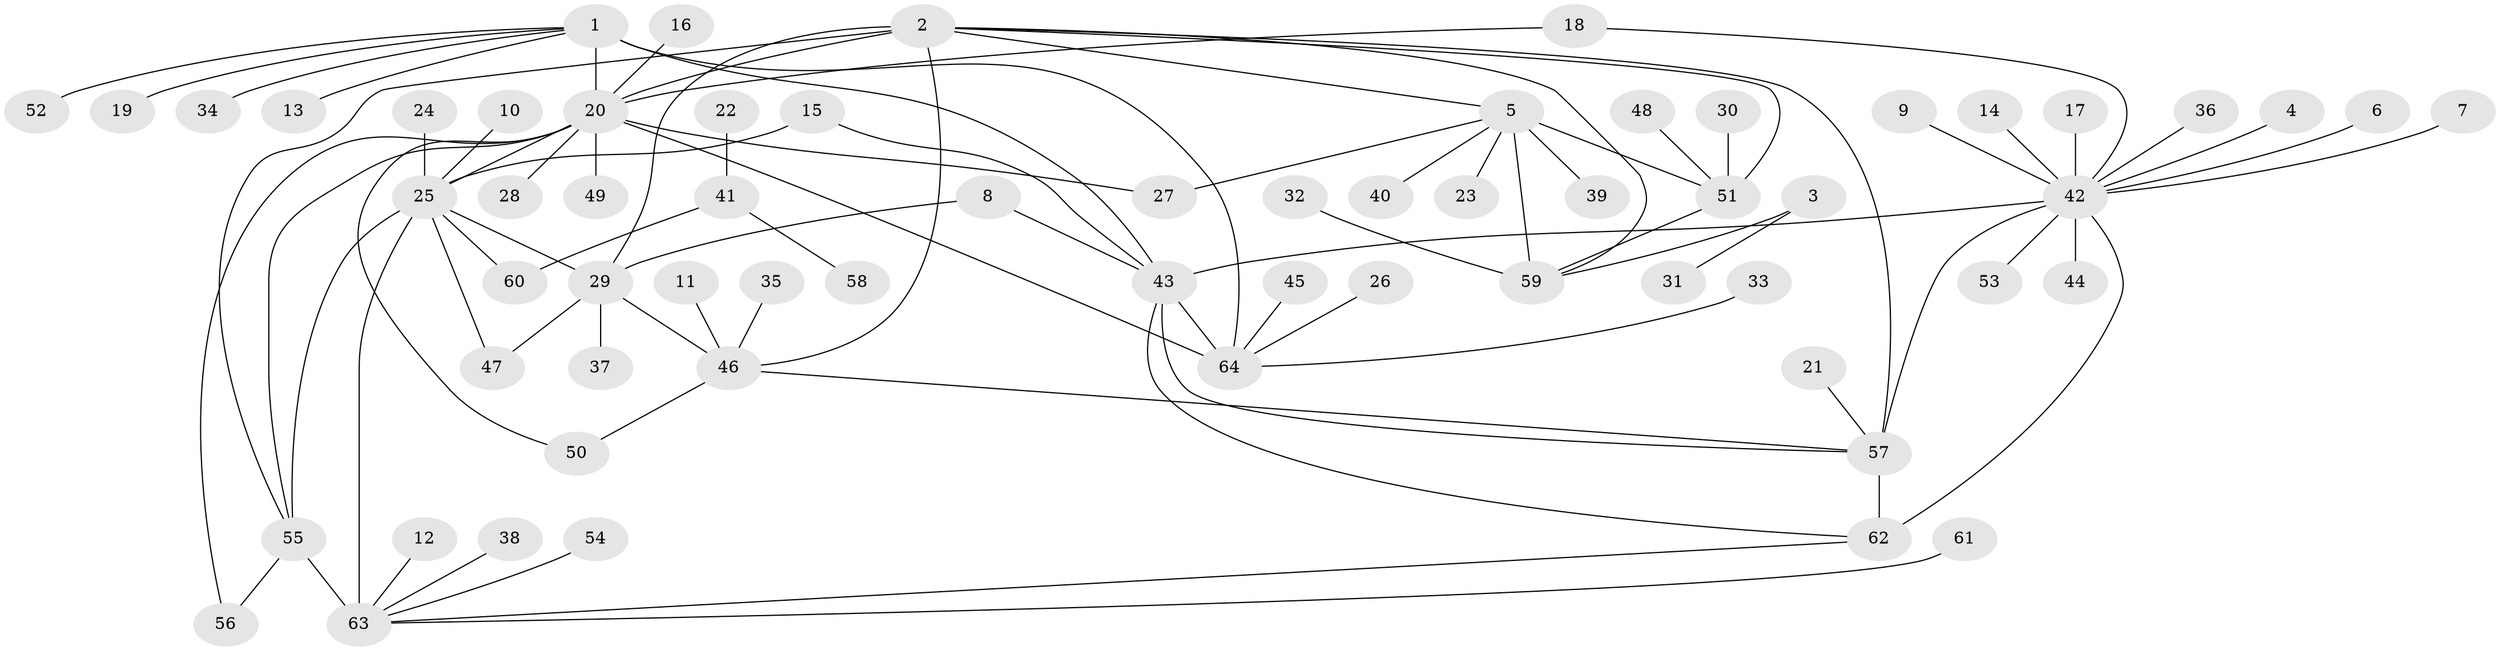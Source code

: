 // original degree distribution, {14: 0.0078125, 8: 0.046875, 7: 0.0546875, 6: 0.03125, 11: 0.0234375, 5: 0.0234375, 19: 0.0078125, 9: 0.0234375, 10: 0.0234375, 1: 0.578125, 2: 0.1328125, 4: 0.0078125, 3: 0.0390625}
// Generated by graph-tools (version 1.1) at 2025/37/03/04/25 23:37:36]
// undirected, 64 vertices, 86 edges
graph export_dot {
  node [color=gray90,style=filled];
  1;
  2;
  3;
  4;
  5;
  6;
  7;
  8;
  9;
  10;
  11;
  12;
  13;
  14;
  15;
  16;
  17;
  18;
  19;
  20;
  21;
  22;
  23;
  24;
  25;
  26;
  27;
  28;
  29;
  30;
  31;
  32;
  33;
  34;
  35;
  36;
  37;
  38;
  39;
  40;
  41;
  42;
  43;
  44;
  45;
  46;
  47;
  48;
  49;
  50;
  51;
  52;
  53;
  54;
  55;
  56;
  57;
  58;
  59;
  60;
  61;
  62;
  63;
  64;
  1 -- 13 [weight=1.0];
  1 -- 19 [weight=1.0];
  1 -- 20 [weight=4.0];
  1 -- 34 [weight=1.0];
  1 -- 43 [weight=1.0];
  1 -- 52 [weight=1.0];
  1 -- 64 [weight=4.0];
  2 -- 5 [weight=3.0];
  2 -- 20 [weight=2.0];
  2 -- 29 [weight=1.0];
  2 -- 46 [weight=4.0];
  2 -- 51 [weight=1.0];
  2 -- 55 [weight=1.0];
  2 -- 57 [weight=1.0];
  2 -- 59 [weight=1.0];
  3 -- 31 [weight=1.0];
  3 -- 59 [weight=1.0];
  4 -- 42 [weight=1.0];
  5 -- 23 [weight=1.0];
  5 -- 27 [weight=1.0];
  5 -- 39 [weight=1.0];
  5 -- 40 [weight=1.0];
  5 -- 51 [weight=3.0];
  5 -- 59 [weight=3.0];
  6 -- 42 [weight=1.0];
  7 -- 42 [weight=1.0];
  8 -- 29 [weight=1.0];
  8 -- 43 [weight=1.0];
  9 -- 42 [weight=1.0];
  10 -- 25 [weight=1.0];
  11 -- 46 [weight=1.0];
  12 -- 63 [weight=1.0];
  14 -- 42 [weight=1.0];
  15 -- 25 [weight=1.0];
  15 -- 43 [weight=1.0];
  16 -- 20 [weight=1.0];
  17 -- 42 [weight=1.0];
  18 -- 20 [weight=1.0];
  18 -- 42 [weight=1.0];
  20 -- 25 [weight=1.0];
  20 -- 27 [weight=1.0];
  20 -- 28 [weight=1.0];
  20 -- 49 [weight=1.0];
  20 -- 50 [weight=1.0];
  20 -- 55 [weight=1.0];
  20 -- 56 [weight=1.0];
  20 -- 64 [weight=1.0];
  21 -- 57 [weight=1.0];
  22 -- 41 [weight=1.0];
  24 -- 25 [weight=1.0];
  25 -- 29 [weight=1.0];
  25 -- 47 [weight=1.0];
  25 -- 55 [weight=2.0];
  25 -- 60 [weight=1.0];
  25 -- 63 [weight=3.0];
  26 -- 64 [weight=1.0];
  29 -- 37 [weight=1.0];
  29 -- 46 [weight=4.0];
  29 -- 47 [weight=1.0];
  30 -- 51 [weight=1.0];
  32 -- 59 [weight=1.0];
  33 -- 64 [weight=1.0];
  35 -- 46 [weight=1.0];
  36 -- 42 [weight=1.0];
  38 -- 63 [weight=1.0];
  41 -- 58 [weight=1.0];
  41 -- 60 [weight=1.0];
  42 -- 43 [weight=3.0];
  42 -- 44 [weight=1.0];
  42 -- 53 [weight=1.0];
  42 -- 57 [weight=3.0];
  42 -- 62 [weight=3.0];
  43 -- 57 [weight=1.0];
  43 -- 62 [weight=1.0];
  43 -- 64 [weight=1.0];
  45 -- 64 [weight=1.0];
  46 -- 50 [weight=1.0];
  46 -- 57 [weight=1.0];
  48 -- 51 [weight=1.0];
  51 -- 59 [weight=1.0];
  54 -- 63 [weight=1.0];
  55 -- 56 [weight=1.0];
  55 -- 63 [weight=6.0];
  57 -- 62 [weight=1.0];
  61 -- 63 [weight=1.0];
  62 -- 63 [weight=1.0];
}
